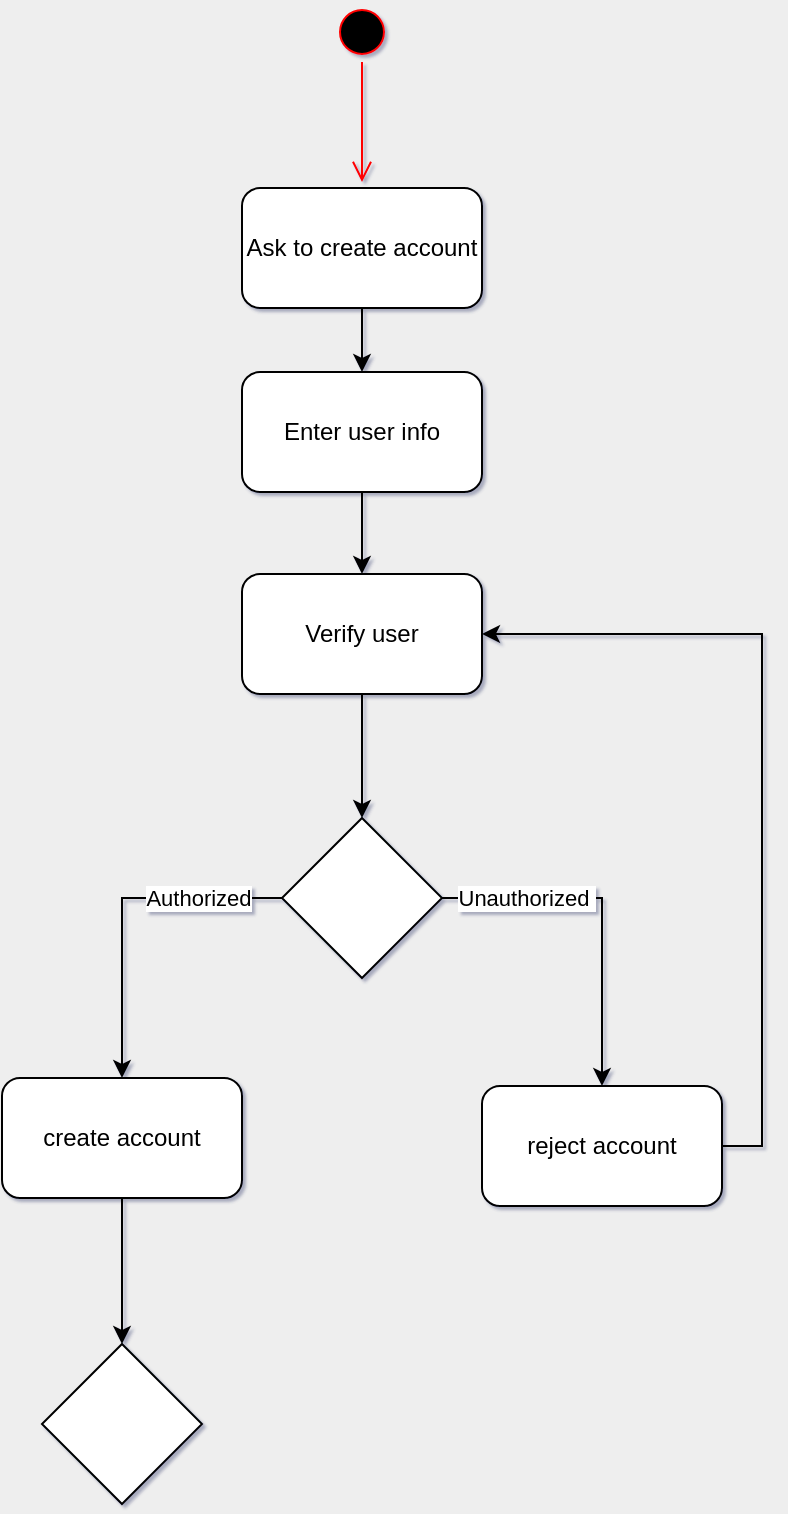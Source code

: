 <mxfile version="22.1.8" type="github">
  <diagram id="C5RBs43oDa-KdzZeNtuy" name="Page-1">
    <mxGraphModel dx="583" dy="655" grid="0" gridSize="10" guides="1" tooltips="1" connect="1" arrows="1" fold="1" page="1" pageScale="1" pageWidth="1169" pageHeight="827" background="#EEEEEE" math="0" shadow="1">
      <root>
        <mxCell id="WIyWlLk6GJQsqaUBKTNV-0" />
        <mxCell id="WIyWlLk6GJQsqaUBKTNV-1" parent="WIyWlLk6GJQsqaUBKTNV-0" />
        <mxCell id="f7dKJswGnB8elkYY4i_4-2" value="" style="ellipse;html=1;shape=startState;fillColor=#000000;strokeColor=#ff0000;" vertex="1" parent="WIyWlLk6GJQsqaUBKTNV-1">
          <mxGeometry x="354" y="76" width="30" height="30" as="geometry" />
        </mxCell>
        <mxCell id="f7dKJswGnB8elkYY4i_4-3" value="" style="edgeStyle=orthogonalEdgeStyle;html=1;verticalAlign=bottom;endArrow=open;endSize=8;strokeColor=#ff0000;rounded=0;" edge="1" source="f7dKJswGnB8elkYY4i_4-2" parent="WIyWlLk6GJQsqaUBKTNV-1">
          <mxGeometry relative="1" as="geometry">
            <mxPoint x="369" y="166" as="targetPoint" />
          </mxGeometry>
        </mxCell>
        <mxCell id="f7dKJswGnB8elkYY4i_4-7" style="edgeStyle=orthogonalEdgeStyle;rounded=0;orthogonalLoop=1;jettySize=auto;html=1;exitX=0.5;exitY=1;exitDx=0;exitDy=0;" edge="1" parent="WIyWlLk6GJQsqaUBKTNV-1" source="f7dKJswGnB8elkYY4i_4-5" target="f7dKJswGnB8elkYY4i_4-6">
          <mxGeometry relative="1" as="geometry" />
        </mxCell>
        <mxCell id="f7dKJswGnB8elkYY4i_4-5" value="Ask to create account" style="rounded=1;whiteSpace=wrap;html=1;" vertex="1" parent="WIyWlLk6GJQsqaUBKTNV-1">
          <mxGeometry x="309" y="169" width="120" height="60" as="geometry" />
        </mxCell>
        <mxCell id="f7dKJswGnB8elkYY4i_4-9" style="edgeStyle=orthogonalEdgeStyle;rounded=0;orthogonalLoop=1;jettySize=auto;html=1;exitX=0.5;exitY=1;exitDx=0;exitDy=0;" edge="1" parent="WIyWlLk6GJQsqaUBKTNV-1" source="f7dKJswGnB8elkYY4i_4-6" target="f7dKJswGnB8elkYY4i_4-8">
          <mxGeometry relative="1" as="geometry" />
        </mxCell>
        <mxCell id="f7dKJswGnB8elkYY4i_4-6" value="Enter user info" style="rounded=1;whiteSpace=wrap;html=1;" vertex="1" parent="WIyWlLk6GJQsqaUBKTNV-1">
          <mxGeometry x="309" y="261" width="120" height="60" as="geometry" />
        </mxCell>
        <mxCell id="f7dKJswGnB8elkYY4i_4-18" style="edgeStyle=orthogonalEdgeStyle;rounded=0;orthogonalLoop=1;jettySize=auto;html=1;exitX=0.5;exitY=1;exitDx=0;exitDy=0;entryX=0.5;entryY=0;entryDx=0;entryDy=0;" edge="1" parent="WIyWlLk6GJQsqaUBKTNV-1" source="f7dKJswGnB8elkYY4i_4-8" target="f7dKJswGnB8elkYY4i_4-10">
          <mxGeometry relative="1" as="geometry" />
        </mxCell>
        <mxCell id="f7dKJswGnB8elkYY4i_4-8" value="Verify user" style="rounded=1;whiteSpace=wrap;html=1;" vertex="1" parent="WIyWlLk6GJQsqaUBKTNV-1">
          <mxGeometry x="309" y="362" width="120" height="60" as="geometry" />
        </mxCell>
        <mxCell id="f7dKJswGnB8elkYY4i_4-13" style="edgeStyle=orthogonalEdgeStyle;rounded=0;orthogonalLoop=1;jettySize=auto;html=1;exitX=0;exitY=0.5;exitDx=0;exitDy=0;entryX=0.5;entryY=0;entryDx=0;entryDy=0;" edge="1" parent="WIyWlLk6GJQsqaUBKTNV-1" source="f7dKJswGnB8elkYY4i_4-10" target="f7dKJswGnB8elkYY4i_4-11">
          <mxGeometry relative="1" as="geometry" />
        </mxCell>
        <mxCell id="f7dKJswGnB8elkYY4i_4-16" value="Authorized" style="edgeLabel;html=1;align=center;verticalAlign=middle;resizable=0;points=[];" vertex="1" connectable="0" parent="f7dKJswGnB8elkYY4i_4-13">
          <mxGeometry x="-0.572" relative="1" as="geometry">
            <mxPoint x="-6" as="offset" />
          </mxGeometry>
        </mxCell>
        <mxCell id="f7dKJswGnB8elkYY4i_4-14" style="edgeStyle=orthogonalEdgeStyle;rounded=0;orthogonalLoop=1;jettySize=auto;html=1;exitX=1;exitY=0.5;exitDx=0;exitDy=0;entryX=0.5;entryY=0;entryDx=0;entryDy=0;" edge="1" parent="WIyWlLk6GJQsqaUBKTNV-1" source="f7dKJswGnB8elkYY4i_4-10" target="f7dKJswGnB8elkYY4i_4-12">
          <mxGeometry relative="1" as="geometry" />
        </mxCell>
        <mxCell id="f7dKJswGnB8elkYY4i_4-15" value="Unauthorized&amp;nbsp;" style="edgeLabel;html=1;align=center;verticalAlign=middle;resizable=0;points=[];" vertex="1" connectable="0" parent="f7dKJswGnB8elkYY4i_4-14">
          <mxGeometry x="-0.575" y="-1" relative="1" as="geometry">
            <mxPoint x="5" y="-1" as="offset" />
          </mxGeometry>
        </mxCell>
        <mxCell id="f7dKJswGnB8elkYY4i_4-10" value="" style="rhombus;whiteSpace=wrap;html=1;" vertex="1" parent="WIyWlLk6GJQsqaUBKTNV-1">
          <mxGeometry x="329" y="484" width="80" height="80" as="geometry" />
        </mxCell>
        <mxCell id="f7dKJswGnB8elkYY4i_4-21" style="edgeStyle=orthogonalEdgeStyle;rounded=0;orthogonalLoop=1;jettySize=auto;html=1;exitX=0.5;exitY=1;exitDx=0;exitDy=0;entryX=0.5;entryY=0;entryDx=0;entryDy=0;" edge="1" parent="WIyWlLk6GJQsqaUBKTNV-1" source="f7dKJswGnB8elkYY4i_4-11" target="f7dKJswGnB8elkYY4i_4-19">
          <mxGeometry relative="1" as="geometry">
            <mxPoint x="329" y="767" as="targetPoint" />
          </mxGeometry>
        </mxCell>
        <mxCell id="f7dKJswGnB8elkYY4i_4-11" value="create account" style="rounded=1;whiteSpace=wrap;html=1;" vertex="1" parent="WIyWlLk6GJQsqaUBKTNV-1">
          <mxGeometry x="189" y="614" width="120" height="60" as="geometry" />
        </mxCell>
        <mxCell id="f7dKJswGnB8elkYY4i_4-12" value="reject account" style="rounded=1;whiteSpace=wrap;html=1;" vertex="1" parent="WIyWlLk6GJQsqaUBKTNV-1">
          <mxGeometry x="429" y="618" width="120" height="60" as="geometry" />
        </mxCell>
        <mxCell id="f7dKJswGnB8elkYY4i_4-19" value="" style="rhombus;whiteSpace=wrap;html=1;" vertex="1" parent="WIyWlLk6GJQsqaUBKTNV-1">
          <mxGeometry x="209" y="747" width="80" height="80" as="geometry" />
        </mxCell>
        <mxCell id="f7dKJswGnB8elkYY4i_4-20" style="edgeStyle=orthogonalEdgeStyle;rounded=0;orthogonalLoop=1;jettySize=auto;html=1;exitX=1;exitY=0.5;exitDx=0;exitDy=0;entryX=1;entryY=0.5;entryDx=0;entryDy=0;" edge="1" parent="WIyWlLk6GJQsqaUBKTNV-1" source="f7dKJswGnB8elkYY4i_4-12" target="f7dKJswGnB8elkYY4i_4-8">
          <mxGeometry relative="1" as="geometry">
            <mxPoint x="665" y="668" as="sourcePoint" />
            <mxPoint x="605" y="382" as="targetPoint" />
          </mxGeometry>
        </mxCell>
      </root>
    </mxGraphModel>
  </diagram>
</mxfile>
